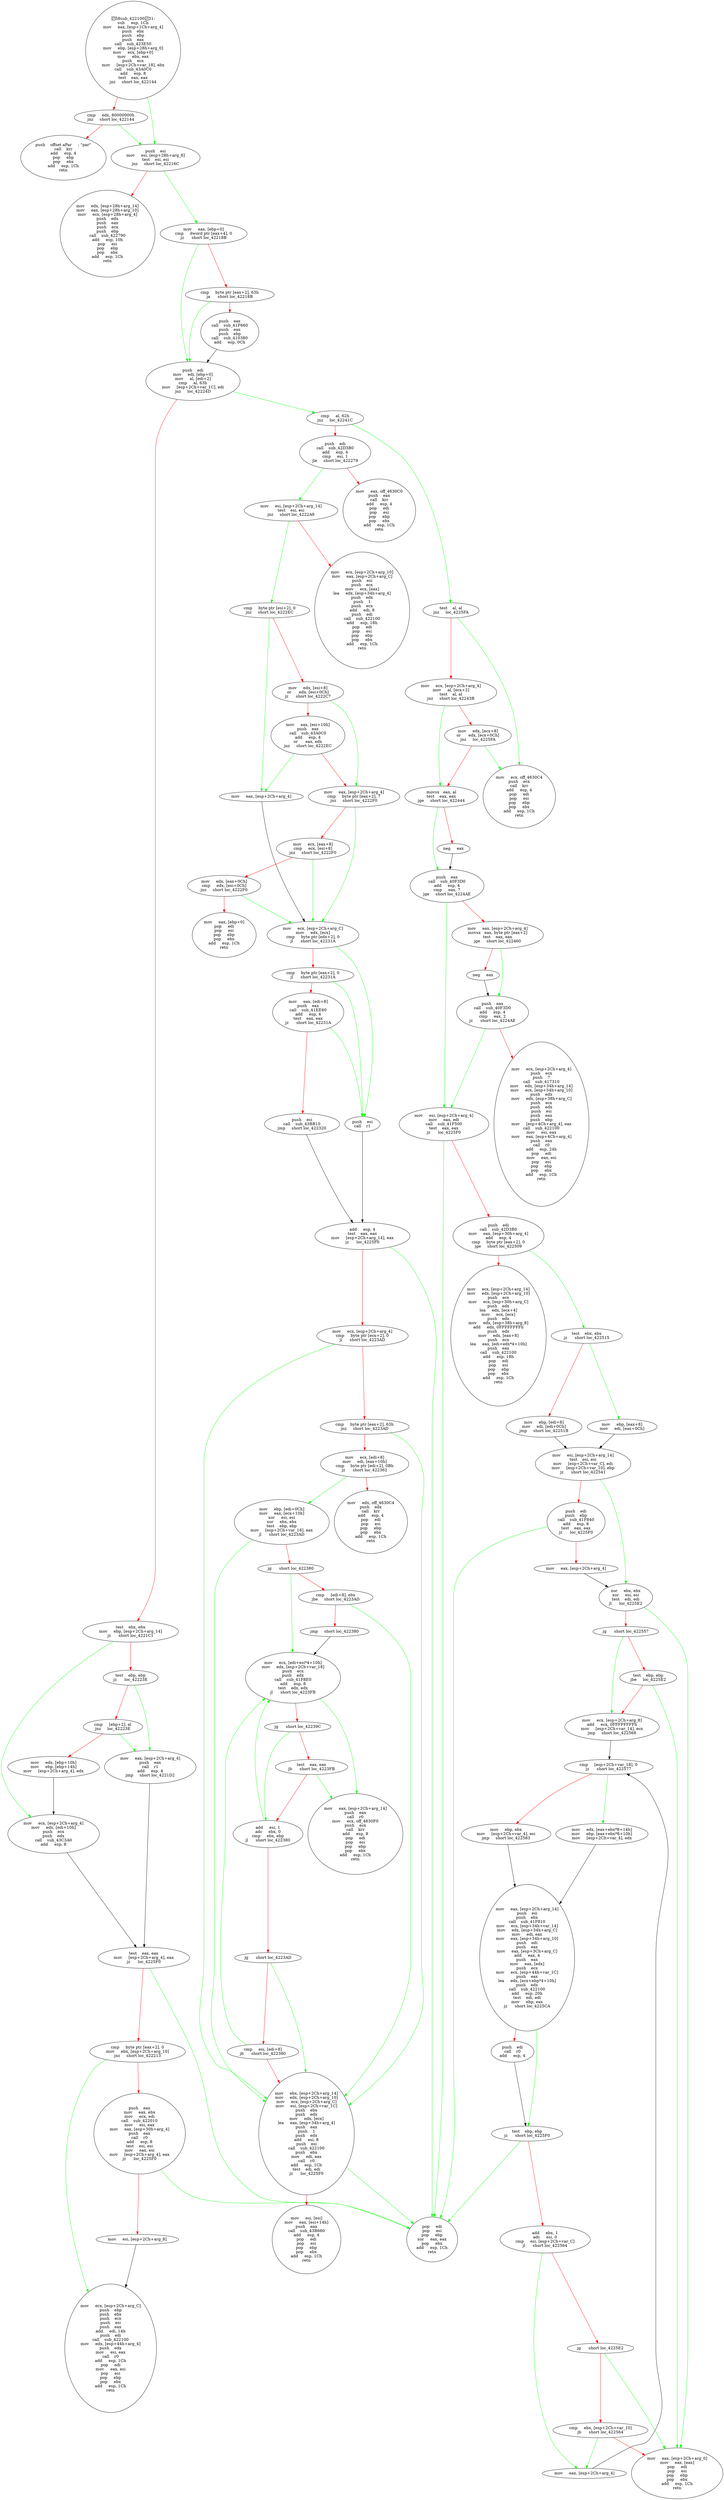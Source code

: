 digraph G{
Node0 [label = "58sub_42210031:
sub     esp, 1Ch
mov     eax, [esp+1Ch+arg_4]
push    ebx
push    ebp
push    eax
call    sub_423E50
mov     ebp, [esp+28h+arg_0]
mov     ecx, [ebp+0]
mov     ebx, eax
push    ecx
mov     [esp+2Ch+var_18], ebx
call    sub_43A0C0
add     esp, 8
test    eax, eax
jnz     short loc_422144"]
Node1 [label = "cmp     edx, 80000000h
jnz     short loc_422144"]
Node2 [label = "push    offset aPar     ; \"par\"
call    krr
add     esp, 4
pop     ebp
pop     ebx
add     esp, 1Ch
retn"]
Node3 [label = "push    esi
mov     esi, [esp+28h+arg_8]
test    esi, esi
jnz     short loc_42216C"]
Node4 [label = "mov     edx, [esp+28h+arg_14]
mov     eax, [esp+28h+arg_10]
mov     ecx, [esp+28h+arg_4]
push    edx
push    eax
push    ecx
push    ebp
call    sub_422790
add     esp, 10h
pop     esi
pop     ebp
pop     ebx
add     esp, 1Ch
retn"]
Node5 [label = "mov     eax, [ebp+0]
cmp     dword ptr [eax+4], 0
jz      short loc_42218B"]
Node6 [label = "cmp     byte ptr [eax+2], 63h
ja      short loc_42218B"]
Node7 [label = "push    eax
call    sub_41F660
push    eax
push    ebp
call    sub_410380
add     esp, 0Ch"]
Node8 [label = "push    edi
mov     edi, [ebp+0]
mov     al, [edi+2]
cmp     al, 63h
mov     [esp+2Ch+var_1C], edi
jnz     loc_42224D"]
Node9 [label = "test    ebx, ebx
mov     ebp, [esp+2Ch+arg_14]
jz      short loc_4221C1"]
Node10 [label = "test    ebp, ebp
jz      loc_42223E"]
Node11 [label = "cmp     [ebp+2], al
jnz     loc_42223E"]
Node12 [label = "mov     edx, [ebp+10h]
mov     ebp, [ebp+14h]
mov     [esp+2Ch+arg_4], edx"]
Node13 [label = "mov     ecx, [esp+2Ch+arg_4]
mov     edx, [edi+10h]
push    ecx
push    edx
call    sub_43C3A0
add     esp, 8"]
Node14 [label = "test    eax, eax
mov     [esp+2Ch+arg_4], eax
jz      loc_4225F0"]
Node15 [label = "cmp     byte ptr [eax+2], 0
mov     ebx, [esp+2Ch+arg_10]
jnz     short loc_422213"]
Node16 [label = "push    eax
mov     eax, ebx
mov     ecx, edi
call    sub_422010
mov     esi, eax
mov     eax, [esp+30h+arg_4]
push    eax
call    r0
add     esp, 8
test    esi, esi
mov     eax, esi
mov     [esp+2Ch+arg_4], eax
jz      loc_4225F0"]
Node17 [label = "mov     esi, [esp+2Ch+arg_8]"]
Node18 [label = "mov     ecx, [esp+2Ch+arg_C]
push    ebp
push    ebx
push    ecx
push    esi
push    eax
add     edi, 14h
push    edi
call    sub_422100
mov     edx, [esp+44h+arg_4]
push    edx
mov     esi, eax
call    r0
add     esp, 1Ch
pop     edi
mov     eax, esi
pop     esi
pop     ebp
pop     ebx
add     esp, 1Ch
retn"]
Node19 [label = "mov     eax, [esp+2Ch+arg_4]
push    eax
call    r1
add     esp, 4
jmp     short loc_4221D2"]
Node20 [label = "cmp     al, 62h
jnz     loc_42241C"]
Node21 [label = "push    edi
call    sub_42D3B0
add     esp, 4
cmp     esi, 1
jle     short loc_422279"]
Node22 [label = "mov     eax, off_4630C0
push    eax
call    krr
add     esp, 4
pop     edi
pop     esi
pop     ebp
pop     ebx
add     esp, 1Ch
retn"]
Node23 [label = "mov     esi, [esp+2Ch+arg_14]
test    esi, esi
jnz     short loc_4222A9"]
Node24 [label = "mov     ecx, [esp+2Ch+arg_10]
mov     eax, [esp+2Ch+arg_C]
push    esi
push    ecx
mov     ecx, [eax]
lea     edx, [esp+34h+arg_4]
push    edx
push    1
push    ecx
add     edi, 8
push    edi
call    sub_422100
add     esp, 18h
pop     edi
pop     esi
pop     ebp
pop     ebx
add     esp, 1Ch
retn"]
Node25 [label = "cmp     byte ptr [esi+2], 0
jnz     short loc_4222EC"]
Node26 [label = "mov     edx, [esi+8]
or      edx, [esi+0Ch]
jz      short loc_4222C7"]
Node27 [label = "mov     eax, [esi+10h]
push    eax
call    sub_43A0C0
add     esp, 4
or      eax, edx
jnz     short loc_4222EC"]
Node28 [label = "mov     eax, [esp+2Ch+arg_4]
cmp     byte ptr [eax+2], 7
jnz     short loc_4222F0"]
Node29 [label = "mov     ecx, [eax+8]
cmp     ecx, [esi+8]
jnz     short loc_4222F0"]
Node30 [label = "mov     edx, [eax+0Ch]
cmp     edx, [esi+0Ch]
jnz     short loc_4222F0"]
Node31 [label = "mov     eax, [ebp+0]
pop     edi
pop     esi
pop     ebp
pop     ebx
add     esp, 1Ch
retn"]
Node32 [label = "mov     eax, [esp+2Ch+arg_4]"]
Node33 [label = "mov     ecx, [esp+2Ch+arg_C]
mov     edx, [ecx]
cmp     byte ptr [edx+2], 0
jl      short loc_42231A"]
Node34 [label = "cmp     byte ptr [eax+2], 0
jl      short loc_42231A"]
Node35 [label = "mov     eax, [edi+8]
push    eax
call    sub_41EE60
add     esp, 4
test    eax, eax
jz      short loc_42231A"]
Node36 [label = "push    esi
call    sub_43BB10
jmp     short loc_422320"]
Node37 [label = "push    esi
call    r1"]
Node38 [label = "add     esp, 4
test    eax, eax
mov     [esp+2Ch+arg_14], eax
jz      loc_4225F0"]
Node39 [label = "mov     ecx, [esp+2Ch+arg_4]
cmp     byte ptr [ecx+2], 0
jl      short loc_4223AD"]
Node40 [label = "cmp     byte ptr [eax+2], 63h
jnz     short loc_4223AD"]
Node41 [label = "mov     ecx, [edi+8]
mov     edi, [eax+10h]
cmp     byte ptr [edi+2], 0Bh
jz      short loc_422362"]
Node42 [label = "mov     edx, off_4630C4
push    edx
call    krr
add     esp, 4
pop     edi
pop     esi
pop     ebp
pop     ebx
add     esp, 1Ch
retn"]
Node43 [label = "mov     ebp, [edi+0Ch]
mov     eax, [ecx+10h]
xor     esi, esi
xor     ebx, ebx
test    ebp, ebp
mov     [esp+2Ch+var_18], eax
jl      short loc_4223AD"]
Node44 [label = "jg      short loc_422380"]
Node45 [label = "cmp     [edi+8], ebx
jbe     short loc_4223AD"]
Node46 [label = "jmp     short loc_422380"]
Node47 [label = "mov     ecx, [edi+esi*4+10h]
mov     edx, [esp+2Ch+var_18]
push    ecx
push    edx
call    sub_41F8E0
add     esp, 8
test    edx, edx
jl      short loc_4223FB"]
Node48 [label = "jg      short loc_42239C"]
Node49 [label = "test    eax, eax
jb      short loc_4223FB"]
Node50 [label = "add     esi, 1
adc     ebx, 0
cmp     ebx, ebp
jl      short loc_422380"]
Node51 [label = "jg      short loc_4223AD"]
Node52 [label = "cmp     esi, [edi+8]
jb      short loc_422380"]
Node53 [label = "mov     ebx, [esp+2Ch+arg_14]
mov     edx, [esp+2Ch+arg_10]
mov     ecx, [esp+2Ch+arg_C]
mov     esi, [esp+2Ch+var_1C]
push    ebx
push    edx
mov     edx, [ecx]
lea     eax, [esp+34h+arg_4]
push    eax
push    1
push    edx
add     esi, 8
push    esi
call    sub_422100
push    ebx
mov     edi, eax
call    r0
add     esp, 1Ch
test    edi, edi
jz      loc_4225F0"]
Node54 [label = "mov     esi, [esi]
mov     eax, [esi+14h]
push    eax
call    sub_43B660
add     esp, 4
pop     edi
pop     esi
pop     ebp
pop     ebx
add     esp, 1Ch
retn"]
Node55 [label = "mov     eax, [esp+2Ch+arg_14]
push    eax
call    r0
mov     ecx, off_4630F0
push    ecx
call    krr
add     esp, 8
pop     edi
pop     esi
pop     ebp
pop     ebx
add     esp, 1Ch
retn"]
Node56 [label = "test    al, al
jnz     loc_4225FA"]
Node57 [label = "mov     ecx, [esp+2Ch+arg_4]
mov     al, [ecx+2]
test    al, al
jnz     short loc_42243B"]
Node58 [label = "mov     edx, [ecx+8]
or      edx, [ecx+0Ch]
jnz     loc_4225FA"]
Node59 [label = "movsx   eax, al
test    eax, eax
jge     short loc_422444"]
Node60 [label = "neg     eax"]
Node61 [label = "push    eax
call    sub_40F3D0
add     esp, 4
cmp     eax, 7
jge     short loc_4224AE"]
Node62 [label = "mov     eax, [esp+2Ch+arg_4]
movsx   eax, byte ptr [eax+2]
test    eax, eax
jge     short loc_422460"]
Node63 [label = "neg     eax"]
Node64 [label = "push    eax
call    sub_40F3D0
add     esp, 4
cmp     eax, 2
jz      short loc_4224AE"]
Node65 [label = "mov     ecx, [esp+2Ch+arg_4]
push    ecx
push    7
call    sub_417310
mov     edx, [esp+34h+arg_14]
mov     ecx, [esp+34h+arg_10]
push    edx
mov     edx, [esp+38h+arg_C]
push    ecx
push    edx
push    esi
push    eax
push    ebp
mov     [esp+4Ch+arg_4], eax
call    sub_422100
mov     esi, eax
mov     eax, [esp+4Ch+arg_4]
push    eax
call    r0
add     esp, 24h
pop     edi
mov     eax, esi
pop     esi
pop     ebp
pop     ebx
add     esp, 1Ch
retn"]
Node66 [label = "mov     esi, [esp+2Ch+arg_4]
mov     eax, edi
call    sub_41F500
test    eax, eax
jz      loc_4225F0"]
Node67 [label = "push    edi
call    sub_42D3B0
mov     eax, [esp+30h+arg_4]
add     esp, 4
cmp     byte ptr [eax+2], 0
jge     short loc_422509"]
Node68 [label = "mov     ecx, [esp+2Ch+arg_14]
mov     edx, [esp+2Ch+arg_10]
push    ecx
mov     ecx, [esp+30h+arg_C]
push    edx
lea     edx, [ecx+4]
mov     ecx, [ecx]
push    edx
mov     edx, [esp+38h+arg_8]
add     edx, 0FFFFFFFFh
push    edx
mov     edx, [eax+8]
push    ecx
lea     eax, [edi+edx*4+10h]
push    eax
call    sub_422100
add     esp, 18h
pop     edi
pop     esi
pop     ebp
pop     ebx
add     esp, 1Ch
retn"]
Node69 [label = "test    ebx, ebx
jz      short loc_422515"]
Node70 [label = "mov     ebp, [edi+8]
mov     edi, [edi+0Ch]
jmp     short loc_42251B"]
Node71 [label = "mov     ebp, [eax+8]
mov     edi, [eax+0Ch]"]
Node72 [label = "mov     esi, [esp+2Ch+arg_14]
test    esi, esi
mov     [esp+2Ch+var_C], edi
mov     [esp+2Ch+var_10], ebp
jz      short loc_422541"]
Node73 [label = "push    edi
push    ebp
call    sub_41F840
add     esp, 8
test    eax, eax
jz      loc_4225F0"]
Node74 [label = "mov     eax, [esp+2Ch+arg_4]"]
Node75 [label = "xor     ebx, ebx
xor     esi, esi
test    edi, edi
jl      loc_4225E2"]
Node76 [label = "jg      short loc_422557"]
Node77 [label = "test    ebp, ebp
jbe     loc_4225E2"]
Node78 [label = "mov     ecx, [esp+2Ch+arg_8]
add     ecx, 0FFFFFFFFh
mov     [esp+2Ch+var_14], ecx
jmp     short loc_422568"]
Node79 [label = "mov     eax, [esp+2Ch+arg_4]"]
Node80 [label = "cmp     [esp+2Ch+var_18], 0
jz      short loc_422577"]
Node81 [label = "mov     ebp, ebx
mov     [esp+2Ch+var_4], esi
jmp     short loc_422583"]
Node82 [label = "mov     edx, [eax+ebx*8+14h]
mov     ebp, [eax+ebx*8+10h]
mov     [esp+2Ch+var_4], edx"]
Node83 [label = "mov     eax, [esp+2Ch+arg_14]
push    esi
push    ebx
call    sub_41F810
mov     ecx, [esp+34h+var_14]
mov     edx, [esp+34h+arg_C]
mov     edi, eax
mov     eax, [esp+34h+arg_10]
push    edi
push    eax
mov     eax, [esp+3Ch+arg_C]
add     eax, 4
push    eax
mov     eax, [edx]
push    ecx
mov     ecx, [esp+44h+var_1C]
push    eax
lea     edx, [ecx+ebp*4+10h]
push    edx
call    sub_422100
add     esp, 20h
test    edi, edi
mov     ebp, eax
jz      short loc_4225CA"]
Node84 [label = "push    edi
call    r0
add     esp, 4"]
Node85 [label = "test    ebp, ebp
jz      short loc_4225F0"]
Node86 [label = "add     ebx, 1
adc     esi, 0
cmp     esi, [esp+2Ch+var_C]
jl      short loc_422564"]
Node87 [label = "jg      short loc_4225E2"]
Node88 [label = "cmp     ebx, [esp+2Ch+var_10]
jb      short loc_422564"]
Node89 [label = "mov     eax, [esp+2Ch+arg_0]
mov     eax, [eax]
pop     edi
pop     esi
pop     ebp
pop     ebx
add     esp, 1Ch
retn"]
Node90 [label = "pop     edi
pop     esi
pop     ebp
xor     eax, eax
pop     ebx
add     esp, 1Ch
retn"]
Node91 [label = "mov     ecx, off_4630C4
push    ecx
call    krr
add     esp, 4
pop     edi
pop     esi
pop     ebp
pop     ebx
add     esp, 1Ch
retn"]
Node0 -> Node1 [color = "red"]
Node0 -> Node3 [color = "green"]
Node1 -> Node2 [color = "red"]
Node1 -> Node3 [color = "green"]
Node3 -> Node4 [color = "red"]
Node3 -> Node5 [color = "green"]
Node5 -> Node6 [color = "red"]
Node5 -> Node8 [color = "green"]
Node6 -> Node7 [color = "red"]
Node6 -> Node8 [color = "green"]
Node7 -> Node8 [color = "black"]
Node8 -> Node9 [color = "red"]
Node8 -> Node20 [color = "green"]
Node9 -> Node10 [color = "red"]
Node9 -> Node13 [color = "green"]
Node10 -> Node11 [color = "red"]
Node10 -> Node19 [color = "green"]
Node11 -> Node12 [color = "red"]
Node11 -> Node19 [color = "green"]
Node12 -> Node13 [color = "black"]
Node13 -> Node14 [color = "black"]
Node14 -> Node15 [color = "red"]
Node14 -> Node90 [color = "green"]
Node15 -> Node16 [color = "red"]
Node15 -> Node18 [color = "green"]
Node16 -> Node17 [color = "red"]
Node16 -> Node90 [color = "green"]
Node17 -> Node18 [color = "black"]
Node19 -> Node14 [color = "black"]
Node20 -> Node21 [color = "red"]
Node20 -> Node56 [color = "green"]
Node21 -> Node22 [color = "red"]
Node21 -> Node23 [color = "green"]
Node23 -> Node24 [color = "red"]
Node23 -> Node25 [color = "green"]
Node25 -> Node26 [color = "red"]
Node25 -> Node32 [color = "green"]
Node26 -> Node27 [color = "red"]
Node26 -> Node28 [color = "green"]
Node27 -> Node28 [color = "red"]
Node27 -> Node32 [color = "green"]
Node28 -> Node29 [color = "red"]
Node28 -> Node33 [color = "green"]
Node29 -> Node30 [color = "red"]
Node29 -> Node33 [color = "green"]
Node30 -> Node31 [color = "red"]
Node30 -> Node33 [color = "green"]
Node32 -> Node33 [color = "black"]
Node33 -> Node34 [color = "red"]
Node33 -> Node37 [color = "green"]
Node34 -> Node35 [color = "red"]
Node34 -> Node37 [color = "green"]
Node35 -> Node36 [color = "red"]
Node35 -> Node37 [color = "green"]
Node36 -> Node38 [color = "black"]
Node37 -> Node38 [color = "black"]
Node38 -> Node39 [color = "red"]
Node38 -> Node90 [color = "green"]
Node39 -> Node40 [color = "red"]
Node39 -> Node53 [color = "green"]
Node40 -> Node41 [color = "red"]
Node40 -> Node53 [color = "green"]
Node41 -> Node42 [color = "red"]
Node41 -> Node43 [color = "green"]
Node43 -> Node44 [color = "red"]
Node43 -> Node53 [color = "green"]
Node44 -> Node45 [color = "red"]
Node44 -> Node47 [color = "green"]
Node45 -> Node46 [color = "red"]
Node45 -> Node53 [color = "green"]
Node46 -> Node47 [color = "black"]
Node47 -> Node48 [color = "red"]
Node47 -> Node55 [color = "green"]
Node48 -> Node49 [color = "red"]
Node48 -> Node50 [color = "green"]
Node49 -> Node50 [color = "red"]
Node49 -> Node55 [color = "green"]
Node50 -> Node47 [color = "green"]
Node50 -> Node51 [color = "red"]
Node51 -> Node52 [color = "red"]
Node51 -> Node53 [color = "green"]
Node52 -> Node47 [color = "green"]
Node52 -> Node53 [color = "red"]
Node53 -> Node54 [color = "red"]
Node53 -> Node90 [color = "green"]
Node56 -> Node57 [color = "red"]
Node56 -> Node91 [color = "green"]
Node57 -> Node58 [color = "red"]
Node57 -> Node59 [color = "green"]
Node58 -> Node59 [color = "red"]
Node58 -> Node91 [color = "green"]
Node59 -> Node60 [color = "red"]
Node59 -> Node61 [color = "green"]
Node60 -> Node61 [color = "black"]
Node61 -> Node62 [color = "red"]
Node61 -> Node66 [color = "green"]
Node62 -> Node63 [color = "red"]
Node62 -> Node64 [color = "green"]
Node63 -> Node64 [color = "black"]
Node64 -> Node65 [color = "red"]
Node64 -> Node66 [color = "green"]
Node66 -> Node67 [color = "red"]
Node66 -> Node90 [color = "green"]
Node67 -> Node68 [color = "red"]
Node67 -> Node69 [color = "green"]
Node69 -> Node70 [color = "red"]
Node69 -> Node71 [color = "green"]
Node70 -> Node72 [color = "black"]
Node71 -> Node72 [color = "black"]
Node72 -> Node73 [color = "red"]
Node72 -> Node75 [color = "green"]
Node73 -> Node74 [color = "red"]
Node73 -> Node90 [color = "green"]
Node74 -> Node75 [color = "black"]
Node75 -> Node76 [color = "red"]
Node75 -> Node89 [color = "green"]
Node76 -> Node77 [color = "red"]
Node76 -> Node78 [color = "green"]
Node77 -> Node78 [color = "red"]
Node77 -> Node89 [color = "green"]
Node78 -> Node80 [color = "black"]
Node79 -> Node80 [color = "black"]
Node80 -> Node81 [color = "red"]
Node80 -> Node82 [color = "green"]
Node81 -> Node83 [color = "black"]
Node82 -> Node83 [color = "black"]
Node83 -> Node84 [color = "red"]
Node83 -> Node85 [color = "green"]
Node84 -> Node85 [color = "black"]
Node85 -> Node86 [color = "red"]
Node85 -> Node90 [color = "green"]
Node86 -> Node79 [color = "green"]
Node86 -> Node87 [color = "red"]
Node87 -> Node88 [color = "red"]
Node87 -> Node89 [color = "green"]
Node88 -> Node79 [color = "green"]
Node88 -> Node89 [color = "red"]
}